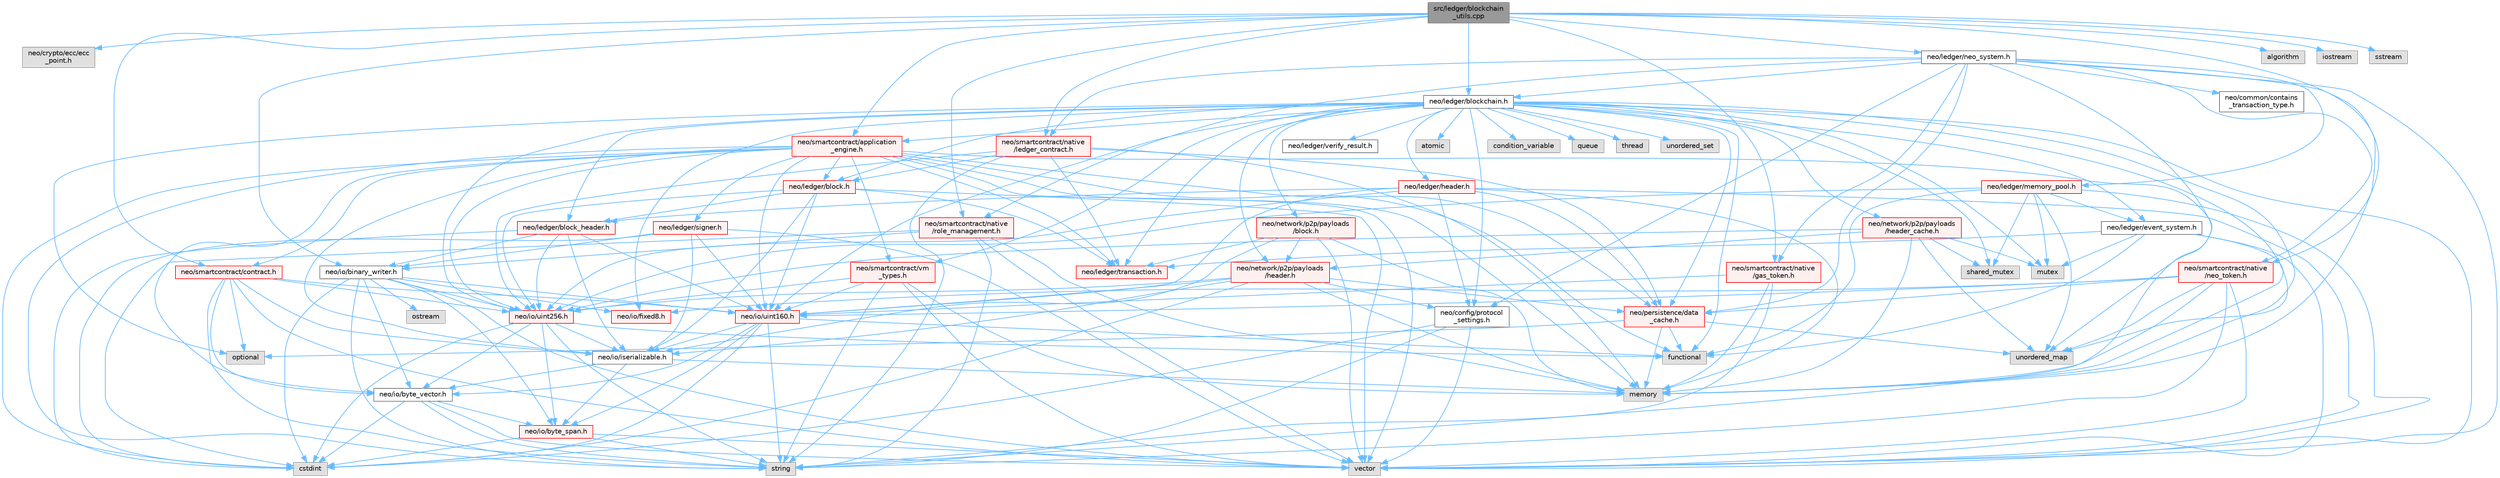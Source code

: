 digraph "src/ledger/blockchain_utils.cpp"
{
 // LATEX_PDF_SIZE
  bgcolor="transparent";
  edge [fontname=Helvetica,fontsize=10,labelfontname=Helvetica,labelfontsize=10];
  node [fontname=Helvetica,fontsize=10,shape=box,height=0.2,width=0.4];
  Node1 [id="Node000001",label="src/ledger/blockchain\l_utils.cpp",height=0.2,width=0.4,color="gray40", fillcolor="grey60", style="filled", fontcolor="black",tooltip=" "];
  Node1 -> Node2 [id="edge1_Node000001_Node000002",color="steelblue1",style="solid",tooltip=" "];
  Node2 [id="Node000002",label="neo/crypto/ecc/ecc\l_point.h",height=0.2,width=0.4,color="grey60", fillcolor="#E0E0E0", style="filled",tooltip=" "];
  Node1 -> Node3 [id="edge2_Node000001_Node000003",color="steelblue1",style="solid",tooltip=" "];
  Node3 [id="Node000003",label="neo/io/binary_writer.h",height=0.2,width=0.4,color="grey40", fillcolor="white", style="filled",URL="$binary__writer_8h.html",tooltip=" "];
  Node3 -> Node4 [id="edge3_Node000003_Node000004",color="steelblue1",style="solid",tooltip=" "];
  Node4 [id="Node000004",label="neo/io/byte_span.h",height=0.2,width=0.4,color="red", fillcolor="#FFF0F0", style="filled",URL="$io_2byte__span_8h.html",tooltip=" "];
  Node4 -> Node5 [id="edge4_Node000004_Node000005",color="steelblue1",style="solid",tooltip=" "];
  Node5 [id="Node000005",label="cstdint",height=0.2,width=0.4,color="grey60", fillcolor="#E0E0E0", style="filled",tooltip=" "];
  Node4 -> Node8 [id="edge5_Node000004_Node000008",color="steelblue1",style="solid",tooltip=" "];
  Node8 [id="Node000008",label="string",height=0.2,width=0.4,color="grey60", fillcolor="#E0E0E0", style="filled",tooltip=" "];
  Node4 -> Node9 [id="edge6_Node000004_Node000009",color="steelblue1",style="solid",tooltip=" "];
  Node9 [id="Node000009",label="vector",height=0.2,width=0.4,color="grey60", fillcolor="#E0E0E0", style="filled",tooltip=" "];
  Node3 -> Node10 [id="edge7_Node000003_Node000010",color="steelblue1",style="solid",tooltip=" "];
  Node10 [id="Node000010",label="neo/io/byte_vector.h",height=0.2,width=0.4,color="grey40", fillcolor="white", style="filled",URL="$io_2byte__vector_8h.html",tooltip=" "];
  Node10 -> Node4 [id="edge8_Node000010_Node000004",color="steelblue1",style="solid",tooltip=" "];
  Node10 -> Node5 [id="edge9_Node000010_Node000005",color="steelblue1",style="solid",tooltip=" "];
  Node10 -> Node8 [id="edge10_Node000010_Node000008",color="steelblue1",style="solid",tooltip=" "];
  Node10 -> Node9 [id="edge11_Node000010_Node000009",color="steelblue1",style="solid",tooltip=" "];
  Node3 -> Node11 [id="edge12_Node000003_Node000011",color="steelblue1",style="solid",tooltip=" "];
  Node11 [id="Node000011",label="neo/io/fixed8.h",height=0.2,width=0.4,color="red", fillcolor="#FFF0F0", style="filled",URL="$io_2fixed8_8h.html",tooltip=" "];
  Node3 -> Node14 [id="edge13_Node000003_Node000014",color="steelblue1",style="solid",tooltip=" "];
  Node14 [id="Node000014",label="neo/io/uint160.h",height=0.2,width=0.4,color="red", fillcolor="#FFF0F0", style="filled",URL="$uint160_8h.html",tooltip=" "];
  Node14 -> Node4 [id="edge14_Node000014_Node000004",color="steelblue1",style="solid",tooltip=" "];
  Node14 -> Node10 [id="edge15_Node000014_Node000010",color="steelblue1",style="solid",tooltip=" "];
  Node14 -> Node15 [id="edge16_Node000014_Node000015",color="steelblue1",style="solid",tooltip=" "];
  Node15 [id="Node000015",label="neo/io/iserializable.h",height=0.2,width=0.4,color="grey40", fillcolor="white", style="filled",URL="$iserializable_8h.html",tooltip=" "];
  Node15 -> Node4 [id="edge17_Node000015_Node000004",color="steelblue1",style="solid",tooltip=" "];
  Node15 -> Node10 [id="edge18_Node000015_Node000010",color="steelblue1",style="solid",tooltip=" "];
  Node15 -> Node16 [id="edge19_Node000015_Node000016",color="steelblue1",style="solid",tooltip=" "];
  Node16 [id="Node000016",label="memory",height=0.2,width=0.4,color="grey60", fillcolor="#E0E0E0", style="filled",tooltip=" "];
  Node14 -> Node5 [id="edge20_Node000014_Node000005",color="steelblue1",style="solid",tooltip=" "];
  Node14 -> Node18 [id="edge21_Node000014_Node000018",color="steelblue1",style="solid",tooltip=" "];
  Node18 [id="Node000018",label="functional",height=0.2,width=0.4,color="grey60", fillcolor="#E0E0E0", style="filled",tooltip=" "];
  Node14 -> Node8 [id="edge22_Node000014_Node000008",color="steelblue1",style="solid",tooltip=" "];
  Node3 -> Node19 [id="edge23_Node000003_Node000019",color="steelblue1",style="solid",tooltip=" "];
  Node19 [id="Node000019",label="neo/io/uint256.h",height=0.2,width=0.4,color="red", fillcolor="#FFF0F0", style="filled",URL="$uint256_8h.html",tooltip=" "];
  Node19 -> Node4 [id="edge24_Node000019_Node000004",color="steelblue1",style="solid",tooltip=" "];
  Node19 -> Node10 [id="edge25_Node000019_Node000010",color="steelblue1",style="solid",tooltip=" "];
  Node19 -> Node15 [id="edge26_Node000019_Node000015",color="steelblue1",style="solid",tooltip=" "];
  Node19 -> Node5 [id="edge27_Node000019_Node000005",color="steelblue1",style="solid",tooltip=" "];
  Node19 -> Node18 [id="edge28_Node000019_Node000018",color="steelblue1",style="solid",tooltip=" "];
  Node19 -> Node8 [id="edge29_Node000019_Node000008",color="steelblue1",style="solid",tooltip=" "];
  Node3 -> Node5 [id="edge30_Node000003_Node000005",color="steelblue1",style="solid",tooltip=" "];
  Node3 -> Node21 [id="edge31_Node000003_Node000021",color="steelblue1",style="solid",tooltip=" "];
  Node21 [id="Node000021",label="ostream",height=0.2,width=0.4,color="grey60", fillcolor="#E0E0E0", style="filled",tooltip=" "];
  Node3 -> Node8 [id="edge32_Node000003_Node000008",color="steelblue1",style="solid",tooltip=" "];
  Node3 -> Node9 [id="edge33_Node000003_Node000009",color="steelblue1",style="solid",tooltip=" "];
  Node1 -> Node22 [id="edge34_Node000001_Node000022",color="steelblue1",style="solid",tooltip=" "];
  Node22 [id="Node000022",label="neo/ledger/blockchain.h",height=0.2,width=0.4,color="grey40", fillcolor="white", style="filled",URL="$blockchain_8h.html",tooltip=" "];
  Node22 -> Node23 [id="edge35_Node000022_Node000023",color="steelblue1",style="solid",tooltip=" "];
  Node23 [id="Node000023",label="neo/ledger/block.h",height=0.2,width=0.4,color="red", fillcolor="#FFF0F0", style="filled",URL="$ledger_2block_8h.html",tooltip=" "];
  Node23 -> Node15 [id="edge36_Node000023_Node000015",color="steelblue1",style="solid",tooltip=" "];
  Node23 -> Node14 [id="edge37_Node000023_Node000014",color="steelblue1",style="solid",tooltip=" "];
  Node23 -> Node19 [id="edge38_Node000023_Node000019",color="steelblue1",style="solid",tooltip=" "];
  Node23 -> Node24 [id="edge39_Node000023_Node000024",color="steelblue1",style="solid",tooltip=" "];
  Node24 [id="Node000024",label="neo/ledger/block_header.h",height=0.2,width=0.4,color="red", fillcolor="#FFF0F0", style="filled",URL="$block__header_8h.html",tooltip=" "];
  Node24 -> Node3 [id="edge40_Node000024_Node000003",color="steelblue1",style="solid",tooltip=" "];
  Node24 -> Node15 [id="edge41_Node000024_Node000015",color="steelblue1",style="solid",tooltip=" "];
  Node24 -> Node14 [id="edge42_Node000024_Node000014",color="steelblue1",style="solid",tooltip=" "];
  Node24 -> Node19 [id="edge43_Node000024_Node000019",color="steelblue1",style="solid",tooltip=" "];
  Node24 -> Node5 [id="edge44_Node000024_Node000005",color="steelblue1",style="solid",tooltip=" "];
  Node23 -> Node52 [id="edge45_Node000023_Node000052",color="steelblue1",style="solid",tooltip=" "];
  Node52 [id="Node000052",label="neo/ledger/transaction.h",height=0.2,width=0.4,color="red", fillcolor="#FFF0F0", style="filled",URL="$ledger_2transaction_8h.html",tooltip=" "];
  Node23 -> Node9 [id="edge46_Node000023_Node000009",color="steelblue1",style="solid",tooltip=" "];
  Node22 -> Node24 [id="edge47_Node000022_Node000024",color="steelblue1",style="solid",tooltip=" "];
  Node22 -> Node68 [id="edge48_Node000022_Node000068",color="steelblue1",style="solid",tooltip=" "];
  Node68 [id="Node000068",label="neo/ledger/event_system.h",height=0.2,width=0.4,color="grey40", fillcolor="white", style="filled",URL="$event__system_8h.html",tooltip=" "];
  Node68 -> Node18 [id="edge49_Node000068_Node000018",color="steelblue1",style="solid",tooltip=" "];
  Node68 -> Node16 [id="edge50_Node000068_Node000016",color="steelblue1",style="solid",tooltip=" "];
  Node68 -> Node69 [id="edge51_Node000068_Node000069",color="steelblue1",style="solid",tooltip=" "];
  Node69 [id="Node000069",label="mutex",height=0.2,width=0.4,color="grey60", fillcolor="#E0E0E0", style="filled",tooltip=" "];
  Node68 -> Node9 [id="edge52_Node000068_Node000009",color="steelblue1",style="solid",tooltip=" "];
  Node68 -> Node52 [id="edge53_Node000068_Node000052",color="steelblue1",style="solid",tooltip=" "];
  Node22 -> Node70 [id="edge54_Node000022_Node000070",color="steelblue1",style="solid",tooltip=" "];
  Node70 [id="Node000070",label="neo/ledger/header.h",height=0.2,width=0.4,color="red", fillcolor="#FFF0F0", style="filled",URL="$ledger_2header_8h.html",tooltip=" "];
  Node70 -> Node71 [id="edge55_Node000070_Node000071",color="steelblue1",style="solid",tooltip=" "];
  Node71 [id="Node000071",label="neo/config/protocol\l_settings.h",height=0.2,width=0.4,color="grey40", fillcolor="white", style="filled",URL="$config_2protocol__settings_8h.html",tooltip=" "];
  Node71 -> Node5 [id="edge56_Node000071_Node000005",color="steelblue1",style="solid",tooltip=" "];
  Node71 -> Node8 [id="edge57_Node000071_Node000008",color="steelblue1",style="solid",tooltip=" "];
  Node71 -> Node9 [id="edge58_Node000071_Node000009",color="steelblue1",style="solid",tooltip=" "];
  Node70 -> Node14 [id="edge59_Node000070_Node000014",color="steelblue1",style="solid",tooltip=" "];
  Node70 -> Node19 [id="edge60_Node000070_Node000019",color="steelblue1",style="solid",tooltip=" "];
  Node70 -> Node24 [id="edge61_Node000070_Node000024",color="steelblue1",style="solid",tooltip=" "];
  Node70 -> Node72 [id="edge62_Node000070_Node000072",color="steelblue1",style="solid",tooltip=" "];
  Node72 [id="Node000072",label="neo/persistence/data\l_cache.h",height=0.2,width=0.4,color="red", fillcolor="#FFF0F0", style="filled",URL="$data__cache_8h.html",tooltip=" "];
  Node72 -> Node18 [id="edge63_Node000072_Node000018",color="steelblue1",style="solid",tooltip=" "];
  Node72 -> Node16 [id="edge64_Node000072_Node000016",color="steelblue1",style="solid",tooltip=" "];
  Node72 -> Node59 [id="edge65_Node000072_Node000059",color="steelblue1",style="solid",tooltip=" "];
  Node59 [id="Node000059",label="optional",height=0.2,width=0.4,color="grey60", fillcolor="#E0E0E0", style="filled",tooltip=" "];
  Node72 -> Node38 [id="edge66_Node000072_Node000038",color="steelblue1",style="solid",tooltip=" "];
  Node38 [id="Node000038",label="unordered_map",height=0.2,width=0.4,color="grey60", fillcolor="#E0E0E0", style="filled",tooltip=" "];
  Node70 -> Node16 [id="edge67_Node000070_Node000016",color="steelblue1",style="solid",tooltip=" "];
  Node70 -> Node9 [id="edge68_Node000070_Node000009",color="steelblue1",style="solid",tooltip=" "];
  Node22 -> Node52 [id="edge69_Node000022_Node000052",color="steelblue1",style="solid",tooltip=" "];
  Node22 -> Node84 [id="edge70_Node000022_Node000084",color="steelblue1",style="solid",tooltip=" "];
  Node84 [id="Node000084",label="neo/network/p2p/payloads\l/block.h",height=0.2,width=0.4,color="red", fillcolor="#FFF0F0", style="filled",URL="$network_2p2p_2payloads_2block_8h.html",tooltip=" "];
  Node84 -> Node15 [id="edge71_Node000084_Node000015",color="steelblue1",style="solid",tooltip=" "];
  Node84 -> Node52 [id="edge72_Node000084_Node000052",color="steelblue1",style="solid",tooltip=" "];
  Node84 -> Node85 [id="edge73_Node000084_Node000085",color="steelblue1",style="solid",tooltip=" "];
  Node85 [id="Node000085",label="neo/network/p2p/payloads\l/header.h",height=0.2,width=0.4,color="red", fillcolor="#FFF0F0", style="filled",URL="$network_2p2p_2payloads_2header_8h.html",tooltip=" "];
  Node85 -> Node71 [id="edge74_Node000085_Node000071",color="steelblue1",style="solid",tooltip=" "];
  Node85 -> Node15 [id="edge75_Node000085_Node000015",color="steelblue1",style="solid",tooltip=" "];
  Node85 -> Node14 [id="edge76_Node000085_Node000014",color="steelblue1",style="solid",tooltip=" "];
  Node85 -> Node19 [id="edge77_Node000085_Node000019",color="steelblue1",style="solid",tooltip=" "];
  Node85 -> Node72 [id="edge78_Node000085_Node000072",color="steelblue1",style="solid",tooltip=" "];
  Node85 -> Node5 [id="edge79_Node000085_Node000005",color="steelblue1",style="solid",tooltip=" "];
  Node85 -> Node16 [id="edge80_Node000085_Node000016",color="steelblue1",style="solid",tooltip=" "];
  Node84 -> Node16 [id="edge81_Node000084_Node000016",color="steelblue1",style="solid",tooltip=" "];
  Node84 -> Node9 [id="edge82_Node000084_Node000009",color="steelblue1",style="solid",tooltip=" "];
  Node22 -> Node85 [id="edge83_Node000022_Node000085",color="steelblue1",style="solid",tooltip=" "];
  Node22 -> Node86 [id="edge84_Node000022_Node000086",color="steelblue1",style="solid",tooltip=" "];
  Node86 [id="Node000086",label="neo/network/p2p/payloads\l/header_cache.h",height=0.2,width=0.4,color="red", fillcolor="#FFF0F0", style="filled",URL="$network_2p2p_2payloads_2header__cache_8h.html",tooltip=" "];
  Node86 -> Node19 [id="edge85_Node000086_Node000019",color="steelblue1",style="solid",tooltip=" "];
  Node86 -> Node85 [id="edge86_Node000086_Node000085",color="steelblue1",style="solid",tooltip=" "];
  Node86 -> Node16 [id="edge87_Node000086_Node000016",color="steelblue1",style="solid",tooltip=" "];
  Node86 -> Node69 [id="edge88_Node000086_Node000069",color="steelblue1",style="solid",tooltip=" "];
  Node86 -> Node81 [id="edge89_Node000086_Node000081",color="steelblue1",style="solid",tooltip=" "];
  Node81 [id="Node000081",label="shared_mutex",height=0.2,width=0.4,color="grey60", fillcolor="#E0E0E0", style="filled",tooltip=" "];
  Node86 -> Node38 [id="edge90_Node000086_Node000038",color="steelblue1",style="solid",tooltip=" "];
  Node22 -> Node71 [id="edge91_Node000022_Node000071",color="steelblue1",style="solid",tooltip=" "];
  Node22 -> Node11 [id="edge92_Node000022_Node000011",color="steelblue1",style="solid",tooltip=" "];
  Node22 -> Node14 [id="edge93_Node000022_Node000014",color="steelblue1",style="solid",tooltip=" "];
  Node22 -> Node19 [id="edge94_Node000022_Node000019",color="steelblue1",style="solid",tooltip=" "];
  Node22 -> Node88 [id="edge95_Node000022_Node000088",color="steelblue1",style="solid",tooltip=" "];
  Node88 [id="Node000088",label="neo/ledger/verify_result.h",height=0.2,width=0.4,color="grey40", fillcolor="white", style="filled",URL="$verify__result_8h.html",tooltip=" "];
  Node22 -> Node72 [id="edge96_Node000022_Node000072",color="steelblue1",style="solid",tooltip=" "];
  Node22 -> Node89 [id="edge97_Node000022_Node000089",color="steelblue1",style="solid",tooltip=" "];
  Node89 [id="Node000089",label="neo/smartcontract/application\l_engine.h",height=0.2,width=0.4,color="red", fillcolor="#FFF0F0", style="filled",URL="$application__engine_8h.html",tooltip=" "];
  Node89 -> Node10 [id="edge98_Node000089_Node000010",color="steelblue1",style="solid",tooltip=" "];
  Node89 -> Node15 [id="edge99_Node000089_Node000015",color="steelblue1",style="solid",tooltip=" "];
  Node89 -> Node14 [id="edge100_Node000089_Node000014",color="steelblue1",style="solid",tooltip=" "];
  Node89 -> Node19 [id="edge101_Node000089_Node000019",color="steelblue1",style="solid",tooltip=" "];
  Node89 -> Node23 [id="edge102_Node000089_Node000023",color="steelblue1",style="solid",tooltip=" "];
  Node89 -> Node56 [id="edge103_Node000089_Node000056",color="steelblue1",style="solid",tooltip=" "];
  Node56 [id="Node000056",label="neo/ledger/signer.h",height=0.2,width=0.4,color="red", fillcolor="#FFF0F0", style="filled",URL="$signer_8h.html",tooltip=" "];
  Node56 -> Node3 [id="edge104_Node000056_Node000003",color="steelblue1",style="solid",tooltip=" "];
  Node56 -> Node15 [id="edge105_Node000056_Node000015",color="steelblue1",style="solid",tooltip=" "];
  Node56 -> Node14 [id="edge106_Node000056_Node000014",color="steelblue1",style="solid",tooltip=" "];
  Node56 -> Node5 [id="edge107_Node000056_Node000005",color="steelblue1",style="solid",tooltip=" "];
  Node56 -> Node9 [id="edge108_Node000056_Node000009",color="steelblue1",style="solid",tooltip=" "];
  Node89 -> Node52 [id="edge109_Node000089_Node000052",color="steelblue1",style="solid",tooltip=" "];
  Node89 -> Node72 [id="edge110_Node000089_Node000072",color="steelblue1",style="solid",tooltip=" "];
  Node89 -> Node93 [id="edge111_Node000089_Node000093",color="steelblue1",style="solid",tooltip=" "];
  Node93 [id="Node000093",label="neo/smartcontract/contract.h",height=0.2,width=0.4,color="red", fillcolor="#FFF0F0", style="filled",URL="$contract_8h.html",tooltip=" "];
  Node93 -> Node10 [id="edge112_Node000093_Node000010",color="steelblue1",style="solid",tooltip=" "];
  Node93 -> Node15 [id="edge113_Node000093_Node000015",color="steelblue1",style="solid",tooltip=" "];
  Node93 -> Node14 [id="edge114_Node000093_Node000014",color="steelblue1",style="solid",tooltip=" "];
  Node93 -> Node19 [id="edge115_Node000093_Node000019",color="steelblue1",style="solid",tooltip=" "];
  Node93 -> Node59 [id="edge116_Node000093_Node000059",color="steelblue1",style="solid",tooltip=" "];
  Node93 -> Node8 [id="edge117_Node000093_Node000008",color="steelblue1",style="solid",tooltip=" "];
  Node93 -> Node9 [id="edge118_Node000093_Node000009",color="steelblue1",style="solid",tooltip=" "];
  Node89 -> Node110 [id="edge119_Node000089_Node000110",color="steelblue1",style="solid",tooltip=" "];
  Node110 [id="Node000110",label="neo/smartcontract/vm\l_types.h",height=0.2,width=0.4,color="red", fillcolor="#FFF0F0", style="filled",URL="$vm__types_8h.html",tooltip=" "];
  Node110 -> Node14 [id="edge120_Node000110_Node000014",color="steelblue1",style="solid",tooltip=" "];
  Node110 -> Node19 [id="edge121_Node000110_Node000019",color="steelblue1",style="solid",tooltip=" "];
  Node110 -> Node16 [id="edge122_Node000110_Node000016",color="steelblue1",style="solid",tooltip=" "];
  Node110 -> Node8 [id="edge123_Node000110_Node000008",color="steelblue1",style="solid",tooltip=" "];
  Node110 -> Node9 [id="edge124_Node000110_Node000009",color="steelblue1",style="solid",tooltip=" "];
  Node89 -> Node5 [id="edge125_Node000089_Node000005",color="steelblue1",style="solid",tooltip=" "];
  Node89 -> Node18 [id="edge126_Node000089_Node000018",color="steelblue1",style="solid",tooltip=" "];
  Node89 -> Node16 [id="edge127_Node000089_Node000016",color="steelblue1",style="solid",tooltip=" "];
  Node89 -> Node8 [id="edge128_Node000089_Node000008",color="steelblue1",style="solid",tooltip=" "];
  Node89 -> Node38 [id="edge129_Node000089_Node000038",color="steelblue1",style="solid",tooltip=" "];
  Node89 -> Node9 [id="edge130_Node000089_Node000009",color="steelblue1",style="solid",tooltip=" "];
  Node22 -> Node110 [id="edge131_Node000022_Node000110",color="steelblue1",style="solid",tooltip=" "];
  Node22 -> Node111 [id="edge132_Node000022_Node000111",color="steelblue1",style="solid",tooltip=" "];
  Node111 [id="Node000111",label="atomic",height=0.2,width=0.4,color="grey60", fillcolor="#E0E0E0", style="filled",tooltip=" "];
  Node22 -> Node112 [id="edge133_Node000022_Node000112",color="steelblue1",style="solid",tooltip=" "];
  Node112 [id="Node000112",label="condition_variable",height=0.2,width=0.4,color="grey60", fillcolor="#E0E0E0", style="filled",tooltip=" "];
  Node22 -> Node18 [id="edge134_Node000022_Node000018",color="steelblue1",style="solid",tooltip=" "];
  Node22 -> Node16 [id="edge135_Node000022_Node000016",color="steelblue1",style="solid",tooltip=" "];
  Node22 -> Node69 [id="edge136_Node000022_Node000069",color="steelblue1",style="solid",tooltip=" "];
  Node22 -> Node59 [id="edge137_Node000022_Node000059",color="steelblue1",style="solid",tooltip=" "];
  Node22 -> Node113 [id="edge138_Node000022_Node000113",color="steelblue1",style="solid",tooltip=" "];
  Node113 [id="Node000113",label="queue",height=0.2,width=0.4,color="grey60", fillcolor="#E0E0E0", style="filled",tooltip=" "];
  Node22 -> Node81 [id="edge139_Node000022_Node000081",color="steelblue1",style="solid",tooltip=" "];
  Node22 -> Node114 [id="edge140_Node000022_Node000114",color="steelblue1",style="solid",tooltip=" "];
  Node114 [id="Node000114",label="thread",height=0.2,width=0.4,color="grey60", fillcolor="#E0E0E0", style="filled",tooltip=" "];
  Node22 -> Node38 [id="edge141_Node000022_Node000038",color="steelblue1",style="solid",tooltip=" "];
  Node22 -> Node107 [id="edge142_Node000022_Node000107",color="steelblue1",style="solid",tooltip=" "];
  Node107 [id="Node000107",label="unordered_set",height=0.2,width=0.4,color="grey60", fillcolor="#E0E0E0", style="filled",tooltip=" "];
  Node22 -> Node9 [id="edge143_Node000022_Node000009",color="steelblue1",style="solid",tooltip=" "];
  Node1 -> Node115 [id="edge144_Node000001_Node000115",color="steelblue1",style="solid",tooltip=" "];
  Node115 [id="Node000115",label="neo/ledger/neo_system.h",height=0.2,width=0.4,color="grey40", fillcolor="white", style="filled",URL="$ledger_2neo__system_8h.html",tooltip=" "];
  Node115 -> Node71 [id="edge145_Node000115_Node000071",color="steelblue1",style="solid",tooltip=" "];
  Node115 -> Node22 [id="edge146_Node000115_Node000022",color="steelblue1",style="solid",tooltip=" "];
  Node115 -> Node116 [id="edge147_Node000115_Node000116",color="steelblue1",style="solid",tooltip=" "];
  Node116 [id="Node000116",label="neo/ledger/memory_pool.h",height=0.2,width=0.4,color="red", fillcolor="#FFF0F0", style="filled",URL="$ledger_2memory__pool_8h.html",tooltip=" "];
  Node116 -> Node19 [id="edge148_Node000116_Node000019",color="steelblue1",style="solid",tooltip=" "];
  Node116 -> Node68 [id="edge149_Node000116_Node000068",color="steelblue1",style="solid",tooltip=" "];
  Node116 -> Node18 [id="edge150_Node000116_Node000018",color="steelblue1",style="solid",tooltip=" "];
  Node116 -> Node69 [id="edge151_Node000116_Node000069",color="steelblue1",style="solid",tooltip=" "];
  Node116 -> Node81 [id="edge152_Node000116_Node000081",color="steelblue1",style="solid",tooltip=" "];
  Node116 -> Node38 [id="edge153_Node000116_Node000038",color="steelblue1",style="solid",tooltip=" "];
  Node116 -> Node9 [id="edge154_Node000116_Node000009",color="steelblue1",style="solid",tooltip=" "];
  Node115 -> Node72 [id="edge155_Node000115_Node000072",color="steelblue1",style="solid",tooltip=" "];
  Node115 -> Node119 [id="edge156_Node000115_Node000119",color="steelblue1",style="solid",tooltip=" "];
  Node119 [id="Node000119",label="neo/common/contains\l_transaction_type.h",height=0.2,width=0.4,color="grey40", fillcolor="white", style="filled",URL="$contains__transaction__type_8h.html",tooltip=" "];
  Node115 -> Node120 [id="edge157_Node000115_Node000120",color="steelblue1",style="solid",tooltip=" "];
  Node120 [id="Node000120",label="neo/smartcontract/native\l/gas_token.h",height=0.2,width=0.4,color="red", fillcolor="#FFF0F0", style="filled",URL="$gas__token_8h.html",tooltip=" "];
  Node120 -> Node14 [id="edge158_Node000120_Node000014",color="steelblue1",style="solid",tooltip=" "];
  Node120 -> Node16 [id="edge159_Node000120_Node000016",color="steelblue1",style="solid",tooltip=" "];
  Node120 -> Node8 [id="edge160_Node000120_Node000008",color="steelblue1",style="solid",tooltip=" "];
  Node115 -> Node123 [id="edge161_Node000115_Node000123",color="steelblue1",style="solid",tooltip=" "];
  Node123 [id="Node000123",label="neo/smartcontract/native\l/ledger_contract.h",height=0.2,width=0.4,color="red", fillcolor="#FFF0F0", style="filled",URL="$ledger__contract_8h.html",tooltip=" "];
  Node123 -> Node19 [id="edge162_Node000123_Node000019",color="steelblue1",style="solid",tooltip=" "];
  Node123 -> Node23 [id="edge163_Node000123_Node000023",color="steelblue1",style="solid",tooltip=" "];
  Node123 -> Node52 [id="edge164_Node000123_Node000052",color="steelblue1",style="solid",tooltip=" "];
  Node123 -> Node72 [id="edge165_Node000123_Node000072",color="steelblue1",style="solid",tooltip=" "];
  Node123 -> Node16 [id="edge166_Node000123_Node000016",color="steelblue1",style="solid",tooltip=" "];
  Node123 -> Node8 [id="edge167_Node000123_Node000008",color="steelblue1",style="solid",tooltip=" "];
  Node115 -> Node125 [id="edge168_Node000115_Node000125",color="steelblue1",style="solid",tooltip=" "];
  Node125 [id="Node000125",label="neo/smartcontract/native\l/neo_token.h",height=0.2,width=0.4,color="red", fillcolor="#FFF0F0", style="filled",URL="$neo__token_8h.html",tooltip=" "];
  Node125 -> Node11 [id="edge169_Node000125_Node000011",color="steelblue1",style="solid",tooltip=" "];
  Node125 -> Node14 [id="edge170_Node000125_Node000014",color="steelblue1",style="solid",tooltip=" "];
  Node125 -> Node72 [id="edge171_Node000125_Node000072",color="steelblue1",style="solid",tooltip=" "];
  Node125 -> Node16 [id="edge172_Node000125_Node000016",color="steelblue1",style="solid",tooltip=" "];
  Node125 -> Node8 [id="edge173_Node000125_Node000008",color="steelblue1",style="solid",tooltip=" "];
  Node125 -> Node38 [id="edge174_Node000125_Node000038",color="steelblue1",style="solid",tooltip=" "];
  Node125 -> Node9 [id="edge175_Node000125_Node000009",color="steelblue1",style="solid",tooltip=" "];
  Node115 -> Node126 [id="edge176_Node000115_Node000126",color="steelblue1",style="solid",tooltip=" "];
  Node126 [id="Node000126",label="neo/smartcontract/native\l/role_management.h",height=0.2,width=0.4,color="red", fillcolor="#FFF0F0", style="filled",URL="$role__management_8h.html",tooltip=" "];
  Node126 -> Node3 [id="edge177_Node000126_Node000003",color="steelblue1",style="solid",tooltip=" "];
  Node126 -> Node5 [id="edge178_Node000126_Node000005",color="steelblue1",style="solid",tooltip=" "];
  Node126 -> Node16 [id="edge179_Node000126_Node000016",color="steelblue1",style="solid",tooltip=" "];
  Node126 -> Node8 [id="edge180_Node000126_Node000008",color="steelblue1",style="solid",tooltip=" "];
  Node126 -> Node9 [id="edge181_Node000126_Node000009",color="steelblue1",style="solid",tooltip=" "];
  Node115 -> Node16 [id="edge182_Node000115_Node000016",color="steelblue1",style="solid",tooltip=" "];
  Node115 -> Node8 [id="edge183_Node000115_Node000008",color="steelblue1",style="solid",tooltip=" "];
  Node115 -> Node9 [id="edge184_Node000115_Node000009",color="steelblue1",style="solid",tooltip=" "];
  Node1 -> Node89 [id="edge185_Node000001_Node000089",color="steelblue1",style="solid",tooltip=" "];
  Node1 -> Node93 [id="edge186_Node000001_Node000093",color="steelblue1",style="solid",tooltip=" "];
  Node1 -> Node120 [id="edge187_Node000001_Node000120",color="steelblue1",style="solid",tooltip=" "];
  Node1 -> Node123 [id="edge188_Node000001_Node000123",color="steelblue1",style="solid",tooltip=" "];
  Node1 -> Node125 [id="edge189_Node000001_Node000125",color="steelblue1",style="solid",tooltip=" "];
  Node1 -> Node126 [id="edge190_Node000001_Node000126",color="steelblue1",style="solid",tooltip=" "];
  Node1 -> Node29 [id="edge191_Node000001_Node000029",color="steelblue1",style="solid",tooltip=" "];
  Node29 [id="Node000029",label="algorithm",height=0.2,width=0.4,color="grey60", fillcolor="#E0E0E0", style="filled",tooltip=" "];
  Node1 -> Node127 [id="edge192_Node000001_Node000127",color="steelblue1",style="solid",tooltip=" "];
  Node127 [id="Node000127",label="iostream",height=0.2,width=0.4,color="grey60", fillcolor="#E0E0E0", style="filled",tooltip=" "];
  Node1 -> Node79 [id="edge193_Node000001_Node000079",color="steelblue1",style="solid",tooltip=" "];
  Node79 [id="Node000079",label="sstream",height=0.2,width=0.4,color="grey60", fillcolor="#E0E0E0", style="filled",tooltip=" "];
}
